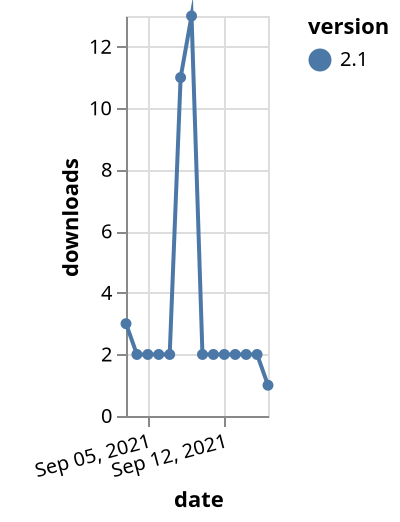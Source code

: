 {"$schema": "https://vega.github.io/schema/vega-lite/v5.json", "description": "A simple bar chart with embedded data.", "data": {"values": [{"date": "2021-09-03", "total": 3253, "delta": 3, "version": "2.1"}, {"date": "2021-09-04", "total": 3255, "delta": 2, "version": "2.1"}, {"date": "2021-09-05", "total": 3257, "delta": 2, "version": "2.1"}, {"date": "2021-09-06", "total": 3259, "delta": 2, "version": "2.1"}, {"date": "2021-09-07", "total": 3261, "delta": 2, "version": "2.1"}, {"date": "2021-09-08", "total": 3272, "delta": 11, "version": "2.1"}, {"date": "2021-09-09", "total": 3285, "delta": 13, "version": "2.1"}, {"date": "2021-09-10", "total": 3287, "delta": 2, "version": "2.1"}, {"date": "2021-09-11", "total": 3289, "delta": 2, "version": "2.1"}, {"date": "2021-09-12", "total": 3291, "delta": 2, "version": "2.1"}, {"date": "2021-09-13", "total": 3293, "delta": 2, "version": "2.1"}, {"date": "2021-09-14", "total": 3295, "delta": 2, "version": "2.1"}, {"date": "2021-09-15", "total": 3297, "delta": 2, "version": "2.1"}, {"date": "2021-09-16", "total": 3298, "delta": 1, "version": "2.1"}]}, "width": "container", "mark": {"type": "line", "point": {"filled": true}}, "encoding": {"x": {"field": "date", "type": "temporal", "timeUnit": "yearmonthdate", "title": "date", "axis": {"labelAngle": -15}}, "y": {"field": "delta", "type": "quantitative", "title": "downloads"}, "color": {"field": "version", "type": "nominal"}, "tooltip": {"field": "delta"}}}